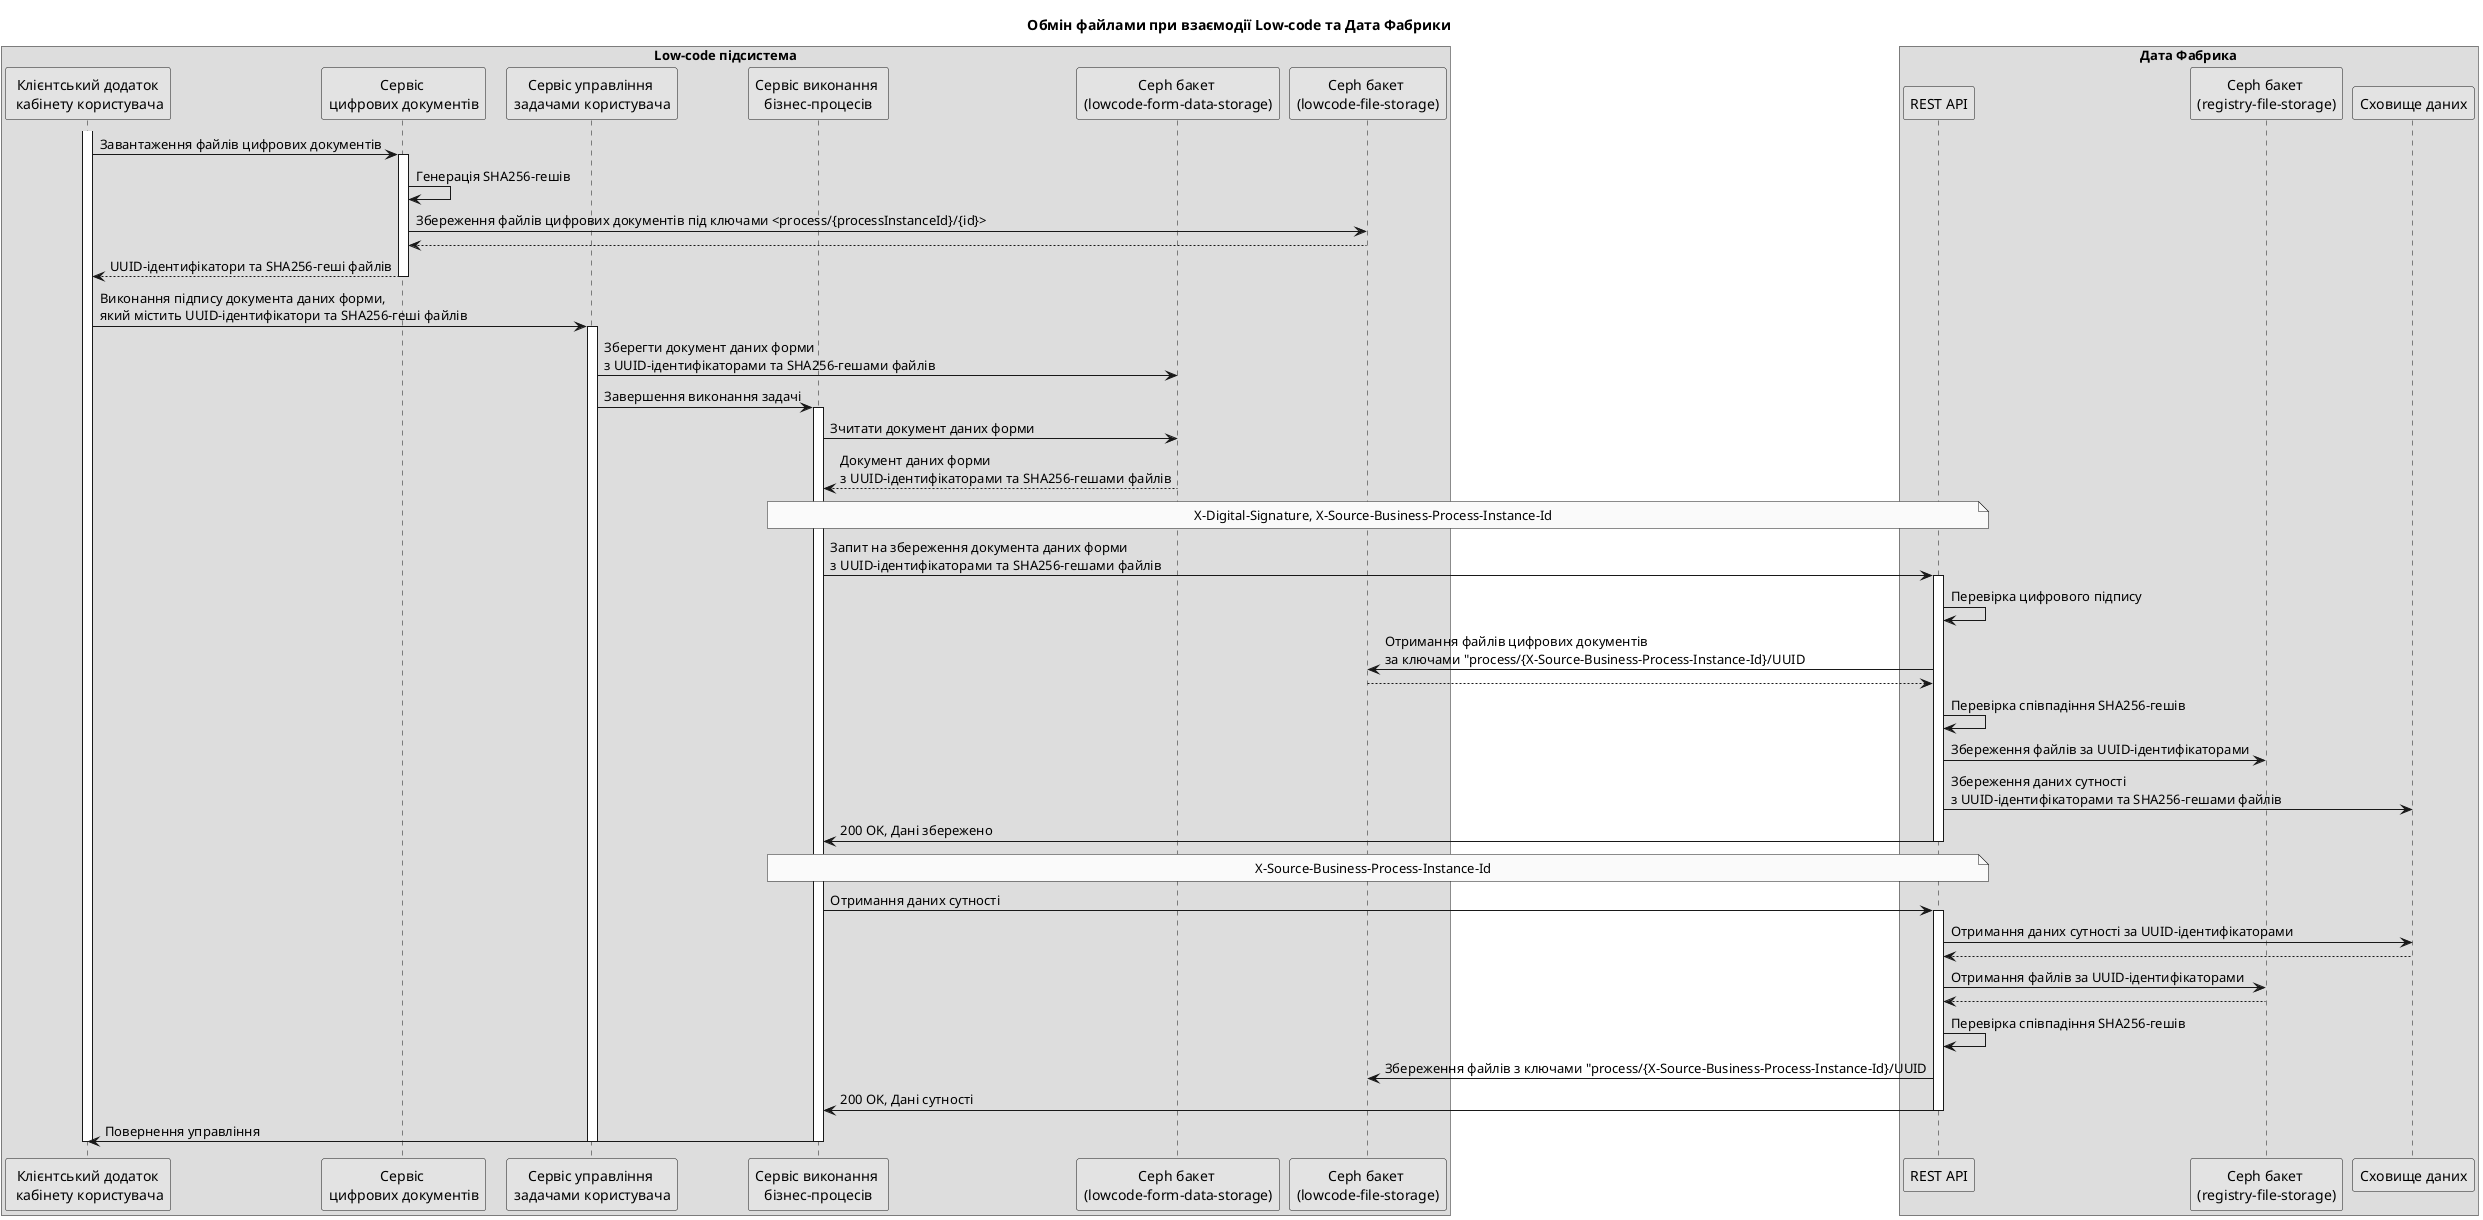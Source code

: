 @startuml
skinparam monochrome true
skinparam responseMessageBelowArrow true

box Low-code підсистема
  participant "Клієнтський додаток\n кабінету користувача" as cabinet
  participant "Сервіс \nцифрових документів" as digital_documents
  participant "Сервіс управління \nзадачами користувача" as user_task_mngmnt
  participant "Сервіс виконання \nбізнес-процесів" as bpms
  participant "Ceph бакет \n(lowcode-form-data-storage)" as lowcode_form_data_ceph
  participant "Ceph бакет \n(lowcode-file-storage)" as lowcode_file_ceph
end box

box Дата Фабрика
  participant "REST API" as data_factory
  participant "Ceph бакет \n(registry-file-storage)" as data_file_ceph
  participant "Сховище даних" as citus
end box

title Обмін файлами при взаємодії Low-code та Дата Фабрики

activate cabinet
  cabinet -> digital_documents: Завантаження файлів цифрових документів
  activate digital_documents
    digital_documents -> digital_documents: Генерація SHA256-гешів
    digital_documents -> lowcode_file_ceph: Збереження файлів цифрових документів під ключами <process/{processInstanceId}/{id}>
    lowcode_file_ceph --> digital_documents:
    digital_documents --> cabinet: UUID-ідентифікатори та SHA256-геші файлів
  deactivate digital_documents

  cabinet -> user_task_mngmnt: Виконання підпису документа даних форми, \nякий містить UUID-ідентифікатори та SHA256-геші файлів
  activate user_task_mngmnt
    user_task_mngmnt -> lowcode_form_data_ceph: Зберегти документ даних форми \nз UUID-ідентифікаторами та SHA256-гешами файлів
    user_task_mngmnt -> bpms: Завершення виконання задачі
    activate bpms
      bpms -> lowcode_form_data_ceph: Зчитати документ даних форми
      lowcode_form_data_ceph --> bpms: Документ даних форми \nз UUID-ідентифікаторами та SHA256-гешами файлів
      note over bpms, data_factory: X-Digital-Signature, X-Source-Business-Process-Instance-Id
      bpms -> data_factory: Запит на збереження документа даних форми \nз UUID-ідентифікаторами та SHA256-гешами файлів
      activate data_factory
        data_factory -> data_factory: Перевірка цифрового підпису
        data_factory -> lowcode_file_ceph: Отримання файлів цифрових документів \nза ключами "process/{X-Source-Business-Process-Instance-Id}/UUID
        lowcode_file_ceph --> data_factory
        data_factory -> data_factory: Перевірка співпадіння SHA256-гешів
        data_factory -> data_file_ceph: Збереження файлів за UUID-ідентифікаторами
        data_factory -> citus: Збереження даних сутності \nз UUID-ідентифікаторами та SHA256-гешами файлів
        data_factory -> bpms: 200 OK, Дані збережено
      deactivate data_factory

      note over bpms, data_factory: X-Source-Business-Process-Instance-Id
      bpms -> data_factory: Отримання даних сутності
      activate data_factory
        data_factory -> citus: Отримання даних сутності за UUID-ідентифікаторами
        citus --> data_factory
        data_factory -> data_file_ceph: Отримання файлів за UUID-ідентифікаторами
        data_file_ceph --> data_factory
        data_factory -> data_factory: Перевірка співпадіння SHA256-гешів
        data_factory -> lowcode_file_ceph: Збереження файлів з ключами "process/{X-Source-Business-Process-Instance-Id}/UUID
        data_factory -> bpms: 200 OK, Дані сутності
      deactivate data_factory
      bpms -> cabinet: Повернення управління
    deactivate bpms
  deactivate user_task_mngmnt
deactivate cabinet

@enduml